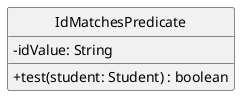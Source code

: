 @startuml
hide circle
skinparam classAttributeIconSize 0
class IdMatchesPredicate {
-idValue: String
+test(student: Student) : boolean
}
@enduml
